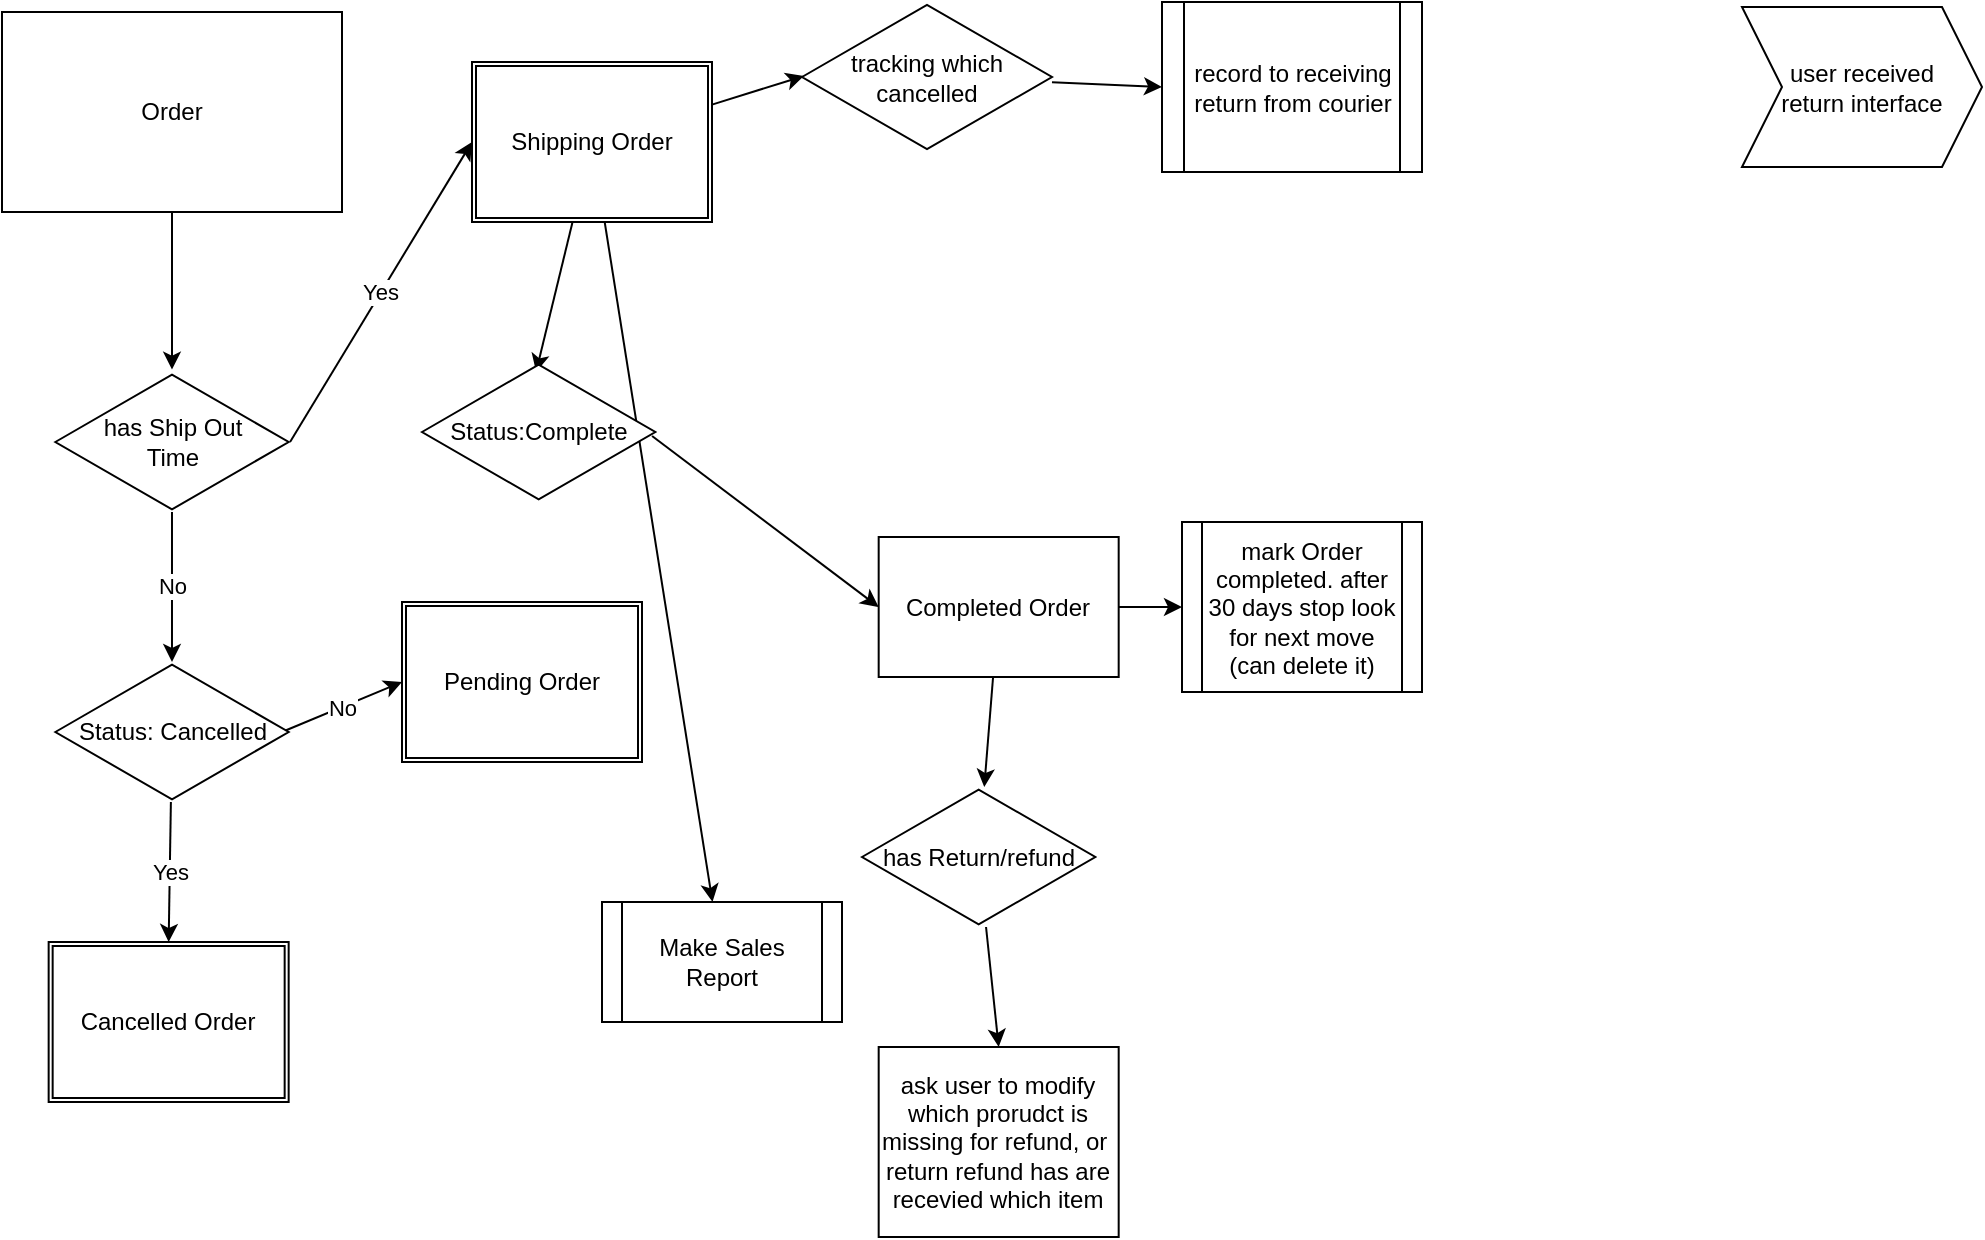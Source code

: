 <mxfile>
    <diagram id="WPTjYVKG9_YNdJ_4PwBo" name="Page-1">
        <mxGraphModel dx="1054" dy="787" grid="1" gridSize="10" guides="1" tooltips="1" connect="1" arrows="1" fold="1" page="1" pageScale="1" pageWidth="850" pageHeight="1100" math="0" shadow="0">
            <root>
                <mxCell id="0"/>
                <mxCell id="1" parent="0"/>
                <mxCell id="5" style="edgeStyle=none;html=1;exitX=0.5;exitY=1;exitDx=0;exitDy=0;entryX=0.5;entryY=-0.017;entryDx=0;entryDy=0;entryPerimeter=0;" parent="1" source="3" target="4" edge="1">
                    <mxGeometry relative="1" as="geometry"/>
                </mxCell>
                <mxCell id="3" value="Order" style="rounded=0;whiteSpace=wrap;html=1;" parent="1" vertex="1">
                    <mxGeometry x="10" y="25" width="170" height="100" as="geometry"/>
                </mxCell>
                <mxCell id="9" value="Yes" style="edgeStyle=none;html=1;entryX=0;entryY=0.5;entryDx=0;entryDy=0;exitX=1.006;exitY=0.5;exitDx=0;exitDy=0;exitPerimeter=0;" parent="1" source="4" target="8" edge="1">
                    <mxGeometry relative="1" as="geometry">
                        <mxPoint x="340" y="255" as="sourcePoint"/>
                    </mxGeometry>
                </mxCell>
                <mxCell id="25" value="No" style="edgeStyle=none;html=1;" parent="1" source="4" target="24" edge="1">
                    <mxGeometry relative="1" as="geometry"/>
                </mxCell>
                <mxCell id="4" value="has Ship Out&lt;br&gt;Time" style="html=1;whiteSpace=wrap;aspect=fixed;shape=isoRectangle;" parent="1" vertex="1">
                    <mxGeometry x="36.66" y="205" width="116.67" height="70" as="geometry"/>
                </mxCell>
                <mxCell id="11" style="edgeStyle=none;html=1;entryX=0.489;entryY=0.071;entryDx=0;entryDy=0;entryPerimeter=0;" parent="1" source="8" target="10" edge="1">
                    <mxGeometry relative="1" as="geometry"/>
                </mxCell>
                <mxCell id="33" style="edgeStyle=none;html=1;" parent="1" source="8" target="32" edge="1">
                    <mxGeometry relative="1" as="geometry"/>
                </mxCell>
                <mxCell id="36" style="edgeStyle=none;html=1;entryX=0.008;entryY=0.493;entryDx=0;entryDy=0;entryPerimeter=0;" edge="1" parent="1" source="8" target="37">
                    <mxGeometry relative="1" as="geometry">
                        <mxPoint x="450" y="60" as="targetPoint"/>
                    </mxGeometry>
                </mxCell>
                <mxCell id="8" value="Shipping Order" style="shape=ext;double=1;rounded=0;whiteSpace=wrap;html=1;" parent="1" vertex="1">
                    <mxGeometry x="245" y="50" width="120" height="80" as="geometry"/>
                </mxCell>
                <mxCell id="20" style="edgeStyle=none;html=1;entryX=0;entryY=0.5;entryDx=0;entryDy=0;exitX=0.986;exitY=0.529;exitDx=0;exitDy=0;exitPerimeter=0;" parent="1" source="10" target="12" edge="1">
                    <mxGeometry relative="1" as="geometry"/>
                </mxCell>
                <mxCell id="10" value="Status:Complete" style="html=1;whiteSpace=wrap;aspect=fixed;shape=isoRectangle;" parent="1" vertex="1">
                    <mxGeometry x="220" y="200" width="116.67" height="70" as="geometry"/>
                </mxCell>
                <mxCell id="17" style="edgeStyle=none;html=1;" parent="1" source="12" target="16" edge="1">
                    <mxGeometry relative="1" as="geometry"/>
                </mxCell>
                <mxCell id="35" style="edgeStyle=none;html=1;entryX=0;entryY=0.5;entryDx=0;entryDy=0;" edge="1" parent="1" source="12" target="34">
                    <mxGeometry relative="1" as="geometry"/>
                </mxCell>
                <mxCell id="12" value="Completed Order" style="whiteSpace=wrap;html=1;" parent="1" vertex="1">
                    <mxGeometry x="448.34" y="287.5" width="120" height="70" as="geometry"/>
                </mxCell>
                <mxCell id="21" style="edgeStyle=none;html=1;entryX=0.5;entryY=0;entryDx=0;entryDy=0;" parent="1" source="16" target="18" edge="1">
                    <mxGeometry relative="1" as="geometry"/>
                </mxCell>
                <mxCell id="16" value="has Return/refund" style="html=1;whiteSpace=wrap;aspect=fixed;shape=isoRectangle;" parent="1" vertex="1">
                    <mxGeometry x="440" y="412.5" width="116.67" height="70" as="geometry"/>
                </mxCell>
                <mxCell id="18" value="ask user to modify&lt;br&gt;which prorudct is missing for refund, or&amp;nbsp;&lt;br&gt;return refund has are recevied which item" style="whiteSpace=wrap;html=1;" parent="1" vertex="1">
                    <mxGeometry x="448.34" y="542.5" width="120" height="95" as="geometry"/>
                </mxCell>
                <mxCell id="28" value="Yes" style="edgeStyle=none;html=1;entryX=0.5;entryY=0;entryDx=0;entryDy=0;" parent="1" source="24" target="27" edge="1">
                    <mxGeometry relative="1" as="geometry"/>
                </mxCell>
                <mxCell id="31" value="No" style="edgeStyle=none;html=1;entryX=0;entryY=0.5;entryDx=0;entryDy=0;exitX=0.971;exitY=0.5;exitDx=0;exitDy=0;exitPerimeter=0;" parent="1" source="24" target="30" edge="1">
                    <mxGeometry relative="1" as="geometry"/>
                </mxCell>
                <mxCell id="24" value="Status: Cancelled" style="html=1;whiteSpace=wrap;aspect=fixed;shape=isoRectangle;" parent="1" vertex="1">
                    <mxGeometry x="36.67" y="350" width="116.67" height="70" as="geometry"/>
                </mxCell>
                <mxCell id="27" value="Cancelled Order" style="shape=ext;double=1;rounded=0;whiteSpace=wrap;html=1;" parent="1" vertex="1">
                    <mxGeometry x="33.33" y="490" width="120" height="80" as="geometry"/>
                </mxCell>
                <mxCell id="30" value="Pending Order" style="shape=ext;double=1;rounded=0;whiteSpace=wrap;html=1;" parent="1" vertex="1">
                    <mxGeometry x="210" y="320" width="120" height="80" as="geometry"/>
                </mxCell>
                <mxCell id="32" value="Make Sales Report" style="shape=process;whiteSpace=wrap;html=1;backgroundOutline=1;size=0.083;" parent="1" vertex="1">
                    <mxGeometry x="310" y="470" width="120" height="60" as="geometry"/>
                </mxCell>
                <mxCell id="34" value="mark Order completed. after 30 days stop look for next move (can delete it)" style="shape=process;whiteSpace=wrap;html=1;backgroundOutline=1;size=0.083;" vertex="1" parent="1">
                    <mxGeometry x="600" y="280" width="120" height="85" as="geometry"/>
                </mxCell>
                <mxCell id="39" style="edgeStyle=none;html=1;entryX=0;entryY=0.5;entryDx=0;entryDy=0;" edge="1" parent="1" source="37" target="38">
                    <mxGeometry relative="1" as="geometry"/>
                </mxCell>
                <mxCell id="37" value="tracking which&lt;br&gt;cancelled" style="html=1;whiteSpace=wrap;aspect=fixed;shape=isoRectangle;" vertex="1" parent="1">
                    <mxGeometry x="410" y="20" width="125" height="75" as="geometry"/>
                </mxCell>
                <mxCell id="38" value="record to receiving&lt;br&gt;return from courier" style="shape=process;whiteSpace=wrap;html=1;backgroundOutline=1;size=0.083;" vertex="1" parent="1">
                    <mxGeometry x="590" y="20" width="130" height="85" as="geometry"/>
                </mxCell>
                <mxCell id="40" value="user received&lt;br&gt;return interface" style="shape=step;perimeter=stepPerimeter;whiteSpace=wrap;html=1;fixedSize=1;" vertex="1" parent="1">
                    <mxGeometry x="880" y="22.5" width="120" height="80" as="geometry"/>
                </mxCell>
            </root>
        </mxGraphModel>
    </diagram>
</mxfile>